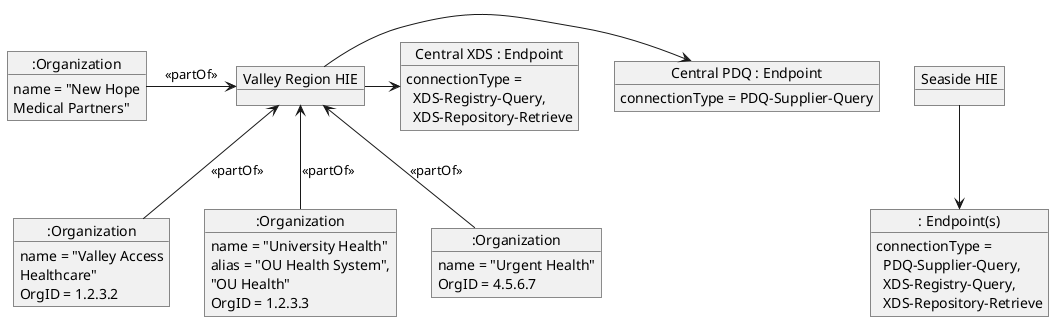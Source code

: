 @startuml
hide footbox
allowmixing

object ":Organization" as Partners
Partners : name = "New Hope\nMedical Partners"

object "Seaside HIE" as hie2
object ": Endpoint(s)" as sEndpoints
sEndpoints : connectionType = \n  PDQ-Supplier-Query,\n  XDS-Registry-Query,\n  XDS-Repository-Retrieve
hie2 --> sEndpoints

object "Valley Region HIE" as hie

object ":Organization" as Valley
Valley : name = "Valley Access\nHealthcare"
Valley : OrgID = 1.2.3.2

object ":Organization" as OU
OU : name = "University Health"
OU : alias = "OU Health System",\n"OU Health"
OU : OrgID = 1.2.3.3

object ":Organization" as Urgent
Urgent : name = "Urgent Health"
Urgent : OrgID = 4.5.6.7

object "Central PDQ : Endpoint" as vEndpoints
vEndpoints : connectionType = PDQ-Supplier-Query

object "Central XDS : Endpoint" as ouEndpoints
ouEndpoints : connectionType = \n  XDS-Registry-Query,\n  XDS-Repository-Retrieve

hie <-- Valley : <<partOf>>
hie <-- OU : <<partOf>>
hie <-- Urgent : <<partOf>>
Partners -> hie : <<partOf>>

hie -> vEndpoints
hie -> ouEndpoints

@enduml